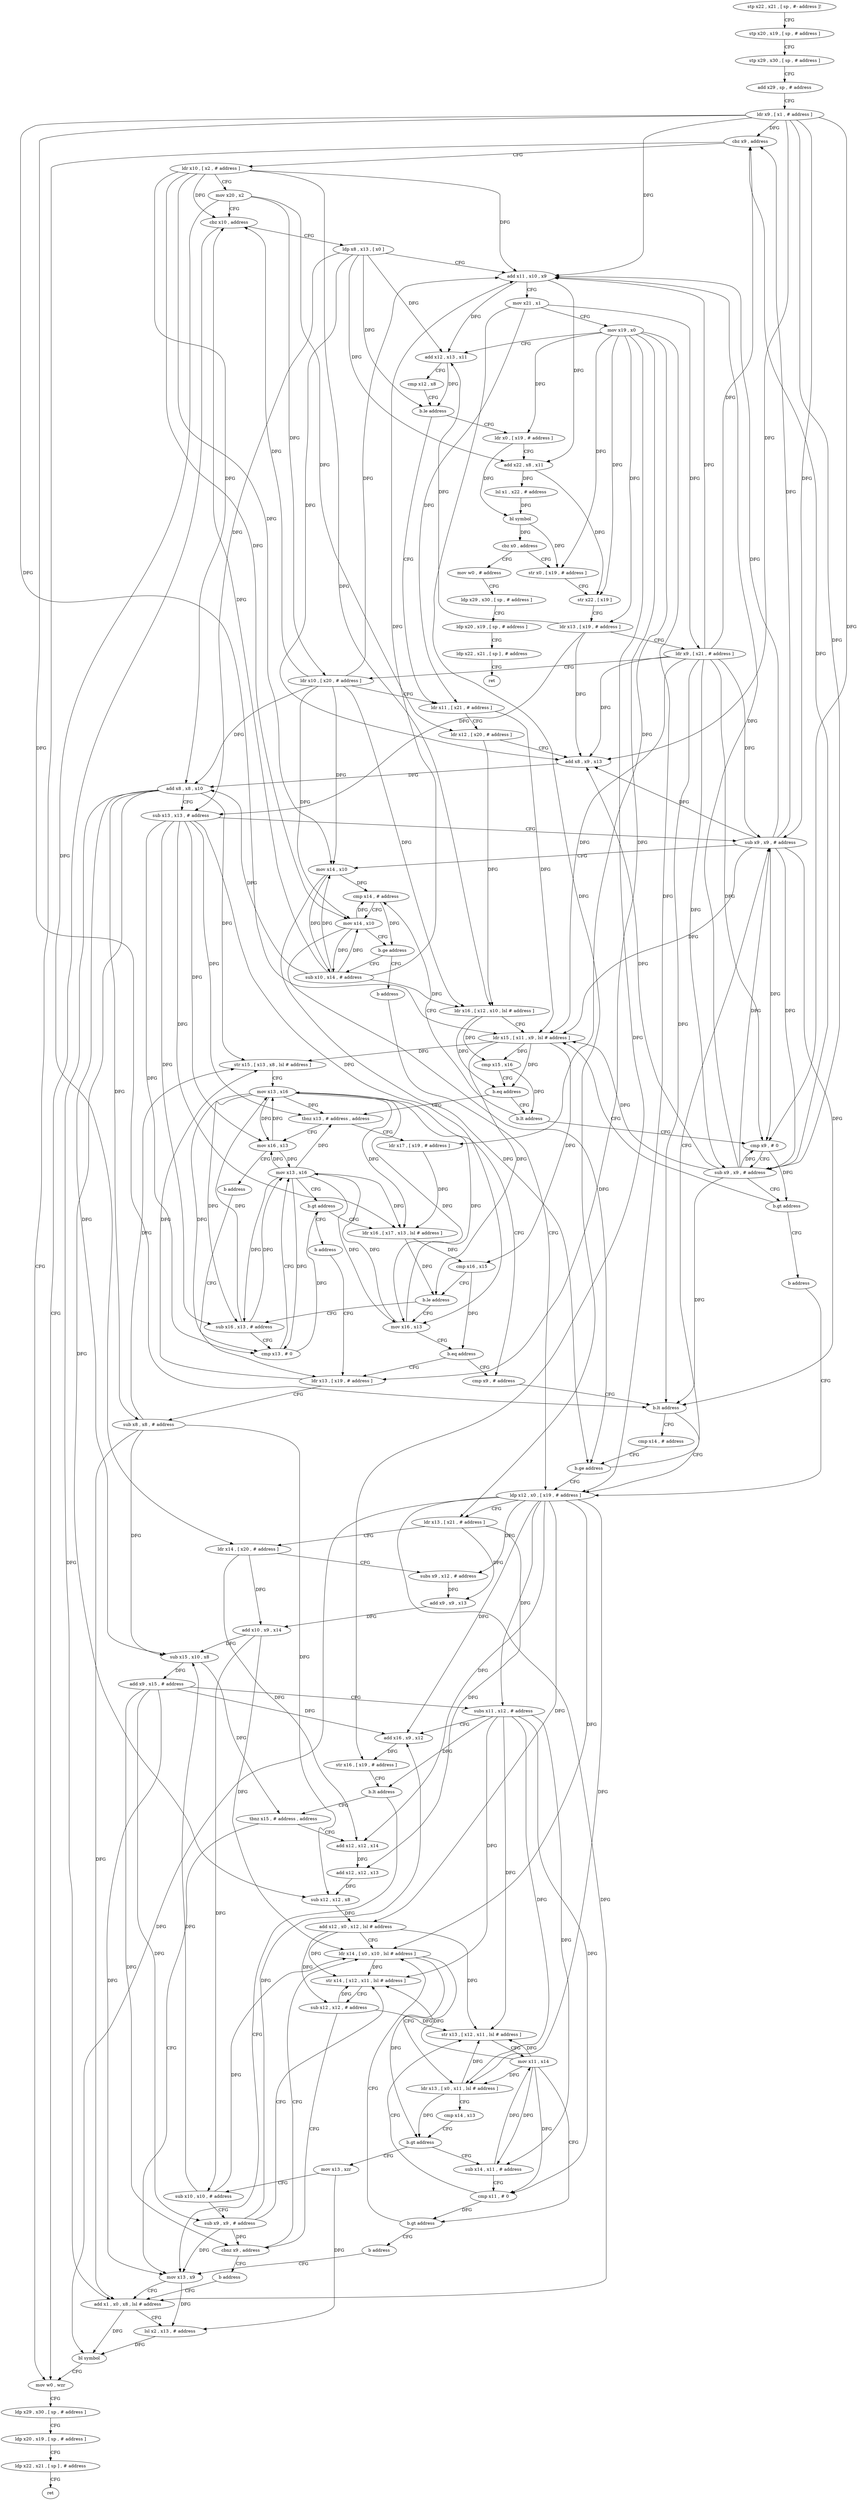 digraph "func" {
"4284536" [label = "stp x22 , x21 , [ sp , #- address ]!" ]
"4284540" [label = "stp x20 , x19 , [ sp , # address ]" ]
"4284544" [label = "stp x29 , x30 , [ sp , # address ]" ]
"4284548" [label = "add x29 , sp , # address" ]
"4284552" [label = "ldr x9 , [ x1 , # address ]" ]
"4284556" [label = "cbz x9 , address" ]
"4284964" [label = "mov w0 , wzr" ]
"4284560" [label = "ldr x10 , [ x2 , # address ]" ]
"4284968" [label = "ldp x29 , x30 , [ sp , # address ]" ]
"4284972" [label = "ldp x20 , x19 , [ sp , # address ]" ]
"4284976" [label = "ldp x22 , x21 , [ sp ] , # address" ]
"4284980" [label = "ret" ]
"4284564" [label = "mov x20 , x2" ]
"4284568" [label = "cbz x10 , address" ]
"4284572" [label = "ldp x8 , x13 , [ x0 ]" ]
"4284576" [label = "add x11 , x10 , x9" ]
"4284580" [label = "mov x21 , x1" ]
"4284584" [label = "mov x19 , x0" ]
"4284588" [label = "add x12 , x13 , x11" ]
"4284592" [label = "cmp x12 , x8" ]
"4284596" [label = "b.le address" ]
"4284640" [label = "ldr x11 , [ x21 , # address ]" ]
"4284600" [label = "ldr x0 , [ x19 , # address ]" ]
"4284644" [label = "ldr x12 , [ x20 , # address ]" ]
"4284648" [label = "add x8 , x9 , x13" ]
"4284652" [label = "add x8 , x8 , x10" ]
"4284656" [label = "sub x13 , x13 , # address" ]
"4284660" [label = "sub x9 , x9 , # address" ]
"4284604" [label = "add x22 , x8 , x11" ]
"4284608" [label = "lsl x1 , x22 , # address" ]
"4284612" [label = "bl symbol" ]
"4284616" [label = "cbz x0 , address" ]
"4284984" [label = "mov w0 , # address" ]
"4284620" [label = "str x0 , [ x19 , # address ]" ]
"4284724" [label = "tbnz x13 , # address , address" ]
"4284764" [label = "mov x16 , x13" ]
"4284728" [label = "ldr x17 , [ x19 , # address ]" ]
"4284688" [label = "b.lt address" ]
"4284708" [label = "cmp x14 , # address" ]
"4284692" [label = "cmp x9 , # 0" ]
"4284988" [label = "ldp x29 , x30 , [ sp , # address ]" ]
"4284992" [label = "ldp x20 , x19 , [ sp , # address ]" ]
"4284996" [label = "ldp x22 , x21 , [ sp ] , # address" ]
"4285000" [label = "ret" ]
"4284624" [label = "str x22 , [ x19 ]" ]
"4284628" [label = "ldr x13 , [ x19 , # address ]" ]
"4284632" [label = "ldr x9 , [ x21 , # address ]" ]
"4284636" [label = "ldr x10 , [ x20 , # address ]" ]
"4284768" [label = "b address" ]
"4284780" [label = "ldr x13 , [ x19 , # address ]" ]
"4284732" [label = "ldr x16 , [ x17 , x13 , lsl # address ]" ]
"4284712" [label = "mov x14 , x10" ]
"4284716" [label = "b.ge address" ]
"4284668" [label = "sub x10 , x14 , # address" ]
"4284720" [label = "b address" ]
"4284696" [label = "sub x9 , x9 , # address" ]
"4284700" [label = "b.gt address" ]
"4284676" [label = "ldr x15 , [ x11 , x9 , lsl # address ]" ]
"4284704" [label = "b address" ]
"4284784" [label = "sub x8 , x8 , # address" ]
"4284788" [label = "str x15 , [ x13 , x8 , lsl # address ]" ]
"4284792" [label = "mov x13 , x16" ]
"4284796" [label = "cmp x9 , # address" ]
"4284772" [label = "mov x16 , x13" ]
"4284776" [label = "b.eq address" ]
"4284744" [label = "sub x16 , x13 , # address" ]
"4284748" [label = "cmp x13 , # 0" ]
"4284752" [label = "mov x13 , x16" ]
"4284756" [label = "b.gt address" ]
"4284760" [label = "b address" ]
"4284672" [label = "ldr x16 , [ x12 , x10 , lsl # address ]" ]
"4284812" [label = "ldp x12 , x0 , [ x19 , # address ]" ]
"4284680" [label = "cmp x15 , x16" ]
"4284684" [label = "b.eq address" ]
"4284816" [label = "ldr x13 , [ x21 , # address ]" ]
"4284820" [label = "ldr x14 , [ x20 , # address ]" ]
"4284824" [label = "subs x9 , x12 , # address" ]
"4284828" [label = "add x9 , x9 , x13" ]
"4284832" [label = "add x10 , x9 , x14" ]
"4284836" [label = "sub x15 , x10 , x8" ]
"4284840" [label = "add x9 , x15 , # address" ]
"4284844" [label = "subs x11 , x12 , # address" ]
"4284848" [label = "add x16 , x9 , x12" ]
"4284852" [label = "str x16 , [ x19 , # address ]" ]
"4284856" [label = "b.lt address" ]
"4284948" [label = "mov x13 , x9" ]
"4284860" [label = "tbnz x15 , # address , address" ]
"4284804" [label = "cmp x14 , # address" ]
"4284808" [label = "b.ge address" ]
"4284800" [label = "b.lt address" ]
"4284736" [label = "cmp x16 , x15" ]
"4284740" [label = "b.le address" ]
"4284952" [label = "add x1 , x0 , x8 , lsl # address" ]
"4284864" [label = "add x12 , x12 , x14" ]
"4284664" [label = "mov x14 , x10" ]
"4284868" [label = "add x12 , x12 , x13" ]
"4284872" [label = "sub x12 , x12 , x8" ]
"4284876" [label = "add x12 , x0 , x12 , lsl # address" ]
"4284880" [label = "ldr x14 , [ x0 , x10 , lsl # address ]" ]
"4284920" [label = "mov x13 , xzr" ]
"4284924" [label = "sub x10 , x10 , # address" ]
"4284928" [label = "sub x9 , x9 , # address" ]
"4284932" [label = "str x14 , [ x12 , x11 , lsl # address ]" ]
"4284936" [label = "sub x12 , x12 , # address" ]
"4284940" [label = "cbnz x9 , address" ]
"4284944" [label = "b address" ]
"4284896" [label = "sub x14 , x11 , # address" ]
"4284900" [label = "cmp x11 , # 0" ]
"4284904" [label = "str x13 , [ x12 , x11 , lsl # address ]" ]
"4284908" [label = "mov x11 , x14" ]
"4284912" [label = "b.gt address" ]
"4284916" [label = "b address" ]
"4284884" [label = "ldr x13 , [ x0 , x11 , lsl # address ]" ]
"4284888" [label = "cmp x14 , x13" ]
"4284892" [label = "b.gt address" ]
"4284956" [label = "lsl x2 , x13 , # address" ]
"4284960" [label = "bl symbol" ]
"4284536" -> "4284540" [ label = "CFG" ]
"4284540" -> "4284544" [ label = "CFG" ]
"4284544" -> "4284548" [ label = "CFG" ]
"4284548" -> "4284552" [ label = "CFG" ]
"4284552" -> "4284556" [ label = "DFG" ]
"4284552" -> "4284576" [ label = "DFG" ]
"4284552" -> "4284648" [ label = "DFG" ]
"4284552" -> "4284660" [ label = "DFG" ]
"4284552" -> "4284676" [ label = "DFG" ]
"4284552" -> "4284692" [ label = "DFG" ]
"4284552" -> "4284696" [ label = "DFG" ]
"4284552" -> "4284800" [ label = "DFG" ]
"4284556" -> "4284964" [ label = "CFG" ]
"4284556" -> "4284560" [ label = "CFG" ]
"4284964" -> "4284968" [ label = "CFG" ]
"4284560" -> "4284564" [ label = "CFG" ]
"4284560" -> "4284568" [ label = "DFG" ]
"4284560" -> "4284576" [ label = "DFG" ]
"4284560" -> "4284652" [ label = "DFG" ]
"4284560" -> "4284664" [ label = "DFG" ]
"4284560" -> "4284672" [ label = "DFG" ]
"4284560" -> "4284712" [ label = "DFG" ]
"4284968" -> "4284972" [ label = "CFG" ]
"4284972" -> "4284976" [ label = "CFG" ]
"4284976" -> "4284980" [ label = "CFG" ]
"4284564" -> "4284568" [ label = "CFG" ]
"4284564" -> "4284644" [ label = "DFG" ]
"4284564" -> "4284636" [ label = "DFG" ]
"4284564" -> "4284820" [ label = "DFG" ]
"4284568" -> "4284964" [ label = "CFG" ]
"4284568" -> "4284572" [ label = "CFG" ]
"4284572" -> "4284576" [ label = "CFG" ]
"4284572" -> "4284596" [ label = "DFG" ]
"4284572" -> "4284604" [ label = "DFG" ]
"4284572" -> "4284588" [ label = "DFG" ]
"4284572" -> "4284648" [ label = "DFG" ]
"4284572" -> "4284656" [ label = "DFG" ]
"4284576" -> "4284580" [ label = "CFG" ]
"4284576" -> "4284588" [ label = "DFG" ]
"4284576" -> "4284604" [ label = "DFG" ]
"4284580" -> "4284584" [ label = "CFG" ]
"4284580" -> "4284640" [ label = "DFG" ]
"4284580" -> "4284632" [ label = "DFG" ]
"4284580" -> "4284816" [ label = "DFG" ]
"4284584" -> "4284588" [ label = "CFG" ]
"4284584" -> "4284600" [ label = "DFG" ]
"4284584" -> "4284620" [ label = "DFG" ]
"4284584" -> "4284624" [ label = "DFG" ]
"4284584" -> "4284628" [ label = "DFG" ]
"4284584" -> "4284728" [ label = "DFG" ]
"4284584" -> "4284780" [ label = "DFG" ]
"4284584" -> "4284812" [ label = "DFG" ]
"4284584" -> "4284852" [ label = "DFG" ]
"4284588" -> "4284592" [ label = "CFG" ]
"4284588" -> "4284596" [ label = "DFG" ]
"4284592" -> "4284596" [ label = "CFG" ]
"4284596" -> "4284640" [ label = "CFG" ]
"4284596" -> "4284600" [ label = "CFG" ]
"4284640" -> "4284644" [ label = "CFG" ]
"4284640" -> "4284676" [ label = "DFG" ]
"4284600" -> "4284604" [ label = "CFG" ]
"4284600" -> "4284612" [ label = "DFG" ]
"4284644" -> "4284648" [ label = "CFG" ]
"4284644" -> "4284672" [ label = "DFG" ]
"4284648" -> "4284652" [ label = "DFG" ]
"4284652" -> "4284656" [ label = "CFG" ]
"4284652" -> "4284784" [ label = "DFG" ]
"4284652" -> "4284788" [ label = "DFG" ]
"4284652" -> "4284836" [ label = "DFG" ]
"4284652" -> "4284952" [ label = "DFG" ]
"4284652" -> "4284872" [ label = "DFG" ]
"4284656" -> "4284660" [ label = "CFG" ]
"4284656" -> "4284724" [ label = "DFG" ]
"4284656" -> "4284764" [ label = "DFG" ]
"4284656" -> "4284732" [ label = "DFG" ]
"4284656" -> "4284772" [ label = "DFG" ]
"4284656" -> "4284744" [ label = "DFG" ]
"4284656" -> "4284748" [ label = "DFG" ]
"4284660" -> "4284664" [ label = "CFG" ]
"4284660" -> "4284556" [ label = "DFG" ]
"4284660" -> "4284576" [ label = "DFG" ]
"4284660" -> "4284648" [ label = "DFG" ]
"4284660" -> "4284676" [ label = "DFG" ]
"4284660" -> "4284692" [ label = "DFG" ]
"4284660" -> "4284696" [ label = "DFG" ]
"4284660" -> "4284800" [ label = "DFG" ]
"4284604" -> "4284608" [ label = "DFG" ]
"4284604" -> "4284624" [ label = "DFG" ]
"4284608" -> "4284612" [ label = "DFG" ]
"4284612" -> "4284616" [ label = "DFG" ]
"4284612" -> "4284620" [ label = "DFG" ]
"4284616" -> "4284984" [ label = "CFG" ]
"4284616" -> "4284620" [ label = "CFG" ]
"4284984" -> "4284988" [ label = "CFG" ]
"4284620" -> "4284624" [ label = "CFG" ]
"4284724" -> "4284764" [ label = "CFG" ]
"4284724" -> "4284728" [ label = "CFG" ]
"4284764" -> "4284768" [ label = "CFG" ]
"4284764" -> "4284792" [ label = "DFG" ]
"4284764" -> "4284752" [ label = "DFG" ]
"4284728" -> "4284732" [ label = "DFG" ]
"4284688" -> "4284708" [ label = "CFG" ]
"4284688" -> "4284692" [ label = "CFG" ]
"4284708" -> "4284712" [ label = "CFG" ]
"4284708" -> "4284716" [ label = "DFG" ]
"4284692" -> "4284696" [ label = "CFG" ]
"4284692" -> "4284700" [ label = "DFG" ]
"4284988" -> "4284992" [ label = "CFG" ]
"4284992" -> "4284996" [ label = "CFG" ]
"4284996" -> "4285000" [ label = "CFG" ]
"4284624" -> "4284628" [ label = "CFG" ]
"4284628" -> "4284632" [ label = "CFG" ]
"4284628" -> "4284648" [ label = "DFG" ]
"4284628" -> "4284656" [ label = "DFG" ]
"4284628" -> "4284588" [ label = "DFG" ]
"4284632" -> "4284636" [ label = "CFG" ]
"4284632" -> "4284556" [ label = "DFG" ]
"4284632" -> "4284576" [ label = "DFG" ]
"4284632" -> "4284660" [ label = "DFG" ]
"4284632" -> "4284648" [ label = "DFG" ]
"4284632" -> "4284676" [ label = "DFG" ]
"4284632" -> "4284692" [ label = "DFG" ]
"4284632" -> "4284696" [ label = "DFG" ]
"4284632" -> "4284800" [ label = "DFG" ]
"4284636" -> "4284640" [ label = "CFG" ]
"4284636" -> "4284568" [ label = "DFG" ]
"4284636" -> "4284652" [ label = "DFG" ]
"4284636" -> "4284664" [ label = "DFG" ]
"4284636" -> "4284576" [ label = "DFG" ]
"4284636" -> "4284672" [ label = "DFG" ]
"4284636" -> "4284712" [ label = "DFG" ]
"4284768" -> "4284780" [ label = "CFG" ]
"4284780" -> "4284784" [ label = "CFG" ]
"4284780" -> "4284788" [ label = "DFG" ]
"4284732" -> "4284736" [ label = "DFG" ]
"4284732" -> "4284740" [ label = "DFG" ]
"4284712" -> "4284716" [ label = "CFG" ]
"4284712" -> "4284668" [ label = "DFG" ]
"4284712" -> "4284708" [ label = "DFG" ]
"4284712" -> "4284808" [ label = "DFG" ]
"4284716" -> "4284668" [ label = "CFG" ]
"4284716" -> "4284720" [ label = "CFG" ]
"4284668" -> "4284672" [ label = "DFG" ]
"4284668" -> "4284568" [ label = "DFG" ]
"4284668" -> "4284652" [ label = "DFG" ]
"4284668" -> "4284664" [ label = "DFG" ]
"4284668" -> "4284576" [ label = "DFG" ]
"4284668" -> "4284712" [ label = "DFG" ]
"4284720" -> "4284812" [ label = "CFG" ]
"4284696" -> "4284700" [ label = "CFG" ]
"4284696" -> "4284556" [ label = "DFG" ]
"4284696" -> "4284576" [ label = "DFG" ]
"4284696" -> "4284660" [ label = "DFG" ]
"4284696" -> "4284676" [ label = "DFG" ]
"4284696" -> "4284692" [ label = "DFG" ]
"4284696" -> "4284648" [ label = "DFG" ]
"4284696" -> "4284800" [ label = "DFG" ]
"4284700" -> "4284676" [ label = "CFG" ]
"4284700" -> "4284704" [ label = "CFG" ]
"4284676" -> "4284680" [ label = "DFG" ]
"4284676" -> "4284684" [ label = "DFG" ]
"4284676" -> "4284788" [ label = "DFG" ]
"4284676" -> "4284736" [ label = "DFG" ]
"4284676" -> "4284740" [ label = "DFG" ]
"4284704" -> "4284812" [ label = "CFG" ]
"4284784" -> "4284788" [ label = "DFG" ]
"4284784" -> "4284836" [ label = "DFG" ]
"4284784" -> "4284952" [ label = "DFG" ]
"4284784" -> "4284872" [ label = "DFG" ]
"4284788" -> "4284792" [ label = "CFG" ]
"4284792" -> "4284796" [ label = "CFG" ]
"4284792" -> "4284724" [ label = "DFG" ]
"4284792" -> "4284764" [ label = "DFG" ]
"4284792" -> "4284732" [ label = "DFG" ]
"4284792" -> "4284772" [ label = "DFG" ]
"4284792" -> "4284744" [ label = "DFG" ]
"4284792" -> "4284748" [ label = "DFG" ]
"4284796" -> "4284800" [ label = "CFG" ]
"4284772" -> "4284776" [ label = "CFG" ]
"4284772" -> "4284792" [ label = "DFG" ]
"4284772" -> "4284752" [ label = "DFG" ]
"4284776" -> "4284796" [ label = "CFG" ]
"4284776" -> "4284780" [ label = "CFG" ]
"4284744" -> "4284748" [ label = "CFG" ]
"4284744" -> "4284792" [ label = "DFG" ]
"4284744" -> "4284752" [ label = "DFG" ]
"4284748" -> "4284752" [ label = "CFG" ]
"4284748" -> "4284756" [ label = "DFG" ]
"4284752" -> "4284756" [ label = "CFG" ]
"4284752" -> "4284724" [ label = "DFG" ]
"4284752" -> "4284764" [ label = "DFG" ]
"4284752" -> "4284732" [ label = "DFG" ]
"4284752" -> "4284772" [ label = "DFG" ]
"4284752" -> "4284744" [ label = "DFG" ]
"4284752" -> "4284748" [ label = "DFG" ]
"4284756" -> "4284732" [ label = "CFG" ]
"4284756" -> "4284760" [ label = "CFG" ]
"4284760" -> "4284780" [ label = "CFG" ]
"4284672" -> "4284676" [ label = "CFG" ]
"4284672" -> "4284680" [ label = "DFG" ]
"4284672" -> "4284684" [ label = "DFG" ]
"4284812" -> "4284816" [ label = "CFG" ]
"4284812" -> "4284824" [ label = "DFG" ]
"4284812" -> "4284844" [ label = "DFG" ]
"4284812" -> "4284848" [ label = "DFG" ]
"4284812" -> "4284864" [ label = "DFG" ]
"4284812" -> "4284952" [ label = "DFG" ]
"4284812" -> "4284960" [ label = "DFG" ]
"4284812" -> "4284876" [ label = "DFG" ]
"4284812" -> "4284880" [ label = "DFG" ]
"4284812" -> "4284884" [ label = "DFG" ]
"4284680" -> "4284684" [ label = "CFG" ]
"4284680" -> "4284688" [ label = "DFG" ]
"4284684" -> "4284724" [ label = "CFG" ]
"4284684" -> "4284688" [ label = "CFG" ]
"4284816" -> "4284820" [ label = "CFG" ]
"4284816" -> "4284828" [ label = "DFG" ]
"4284816" -> "4284868" [ label = "DFG" ]
"4284820" -> "4284824" [ label = "CFG" ]
"4284820" -> "4284832" [ label = "DFG" ]
"4284820" -> "4284864" [ label = "DFG" ]
"4284824" -> "4284828" [ label = "DFG" ]
"4284828" -> "4284832" [ label = "DFG" ]
"4284832" -> "4284836" [ label = "DFG" ]
"4284832" -> "4284880" [ label = "DFG" ]
"4284832" -> "4284924" [ label = "DFG" ]
"4284836" -> "4284840" [ label = "DFG" ]
"4284836" -> "4284860" [ label = "DFG" ]
"4284840" -> "4284844" [ label = "CFG" ]
"4284840" -> "4284848" [ label = "DFG" ]
"4284840" -> "4284948" [ label = "DFG" ]
"4284840" -> "4284928" [ label = "DFG" ]
"4284840" -> "4284940" [ label = "DFG" ]
"4284844" -> "4284848" [ label = "CFG" ]
"4284844" -> "4284884" [ label = "DFG" ]
"4284844" -> "4284932" [ label = "DFG" ]
"4284844" -> "4284896" [ label = "DFG" ]
"4284844" -> "4284900" [ label = "DFG" ]
"4284844" -> "4284904" [ label = "DFG" ]
"4284844" -> "4284856" [ label = "DFG" ]
"4284848" -> "4284852" [ label = "DFG" ]
"4284852" -> "4284856" [ label = "CFG" ]
"4284856" -> "4284948" [ label = "CFG" ]
"4284856" -> "4284860" [ label = "CFG" ]
"4284948" -> "4284952" [ label = "CFG" ]
"4284948" -> "4284956" [ label = "DFG" ]
"4284860" -> "4284948" [ label = "CFG" ]
"4284860" -> "4284864" [ label = "CFG" ]
"4284804" -> "4284808" [ label = "CFG" ]
"4284808" -> "4284660" [ label = "CFG" ]
"4284808" -> "4284812" [ label = "CFG" ]
"4284800" -> "4284812" [ label = "CFG" ]
"4284800" -> "4284804" [ label = "CFG" ]
"4284736" -> "4284740" [ label = "CFG" ]
"4284736" -> "4284776" [ label = "DFG" ]
"4284740" -> "4284772" [ label = "CFG" ]
"4284740" -> "4284744" [ label = "CFG" ]
"4284952" -> "4284956" [ label = "CFG" ]
"4284952" -> "4284960" [ label = "DFG" ]
"4284864" -> "4284868" [ label = "DFG" ]
"4284664" -> "4284668" [ label = "DFG" ]
"4284664" -> "4284708" [ label = "DFG" ]
"4284664" -> "4284808" [ label = "DFG" ]
"4284868" -> "4284872" [ label = "DFG" ]
"4284872" -> "4284876" [ label = "DFG" ]
"4284876" -> "4284880" [ label = "CFG" ]
"4284876" -> "4284932" [ label = "DFG" ]
"4284876" -> "4284936" [ label = "DFG" ]
"4284876" -> "4284904" [ label = "DFG" ]
"4284880" -> "4284884" [ label = "CFG" ]
"4284880" -> "4284892" [ label = "DFG" ]
"4284880" -> "4284932" [ label = "DFG" ]
"4284920" -> "4284924" [ label = "CFG" ]
"4284920" -> "4284956" [ label = "DFG" ]
"4284924" -> "4284928" [ label = "CFG" ]
"4284924" -> "4284880" [ label = "DFG" ]
"4284924" -> "4284836" [ label = "DFG" ]
"4284928" -> "4284932" [ label = "CFG" ]
"4284928" -> "4284948" [ label = "DFG" ]
"4284928" -> "4284848" [ label = "DFG" ]
"4284928" -> "4284940" [ label = "DFG" ]
"4284932" -> "4284936" [ label = "CFG" ]
"4284936" -> "4284940" [ label = "CFG" ]
"4284936" -> "4284932" [ label = "DFG" ]
"4284936" -> "4284904" [ label = "DFG" ]
"4284940" -> "4284880" [ label = "CFG" ]
"4284940" -> "4284944" [ label = "CFG" ]
"4284944" -> "4284952" [ label = "CFG" ]
"4284896" -> "4284900" [ label = "CFG" ]
"4284896" -> "4284908" [ label = "DFG" ]
"4284900" -> "4284904" [ label = "CFG" ]
"4284900" -> "4284912" [ label = "DFG" ]
"4284904" -> "4284908" [ label = "CFG" ]
"4284908" -> "4284912" [ label = "CFG" ]
"4284908" -> "4284884" [ label = "DFG" ]
"4284908" -> "4284896" [ label = "DFG" ]
"4284908" -> "4284900" [ label = "DFG" ]
"4284908" -> "4284932" [ label = "DFG" ]
"4284908" -> "4284904" [ label = "DFG" ]
"4284912" -> "4284880" [ label = "CFG" ]
"4284912" -> "4284916" [ label = "CFG" ]
"4284916" -> "4284948" [ label = "CFG" ]
"4284884" -> "4284888" [ label = "CFG" ]
"4284884" -> "4284892" [ label = "DFG" ]
"4284884" -> "4284904" [ label = "DFG" ]
"4284888" -> "4284892" [ label = "CFG" ]
"4284892" -> "4284920" [ label = "CFG" ]
"4284892" -> "4284896" [ label = "CFG" ]
"4284956" -> "4284960" [ label = "DFG" ]
"4284960" -> "4284964" [ label = "CFG" ]
}
